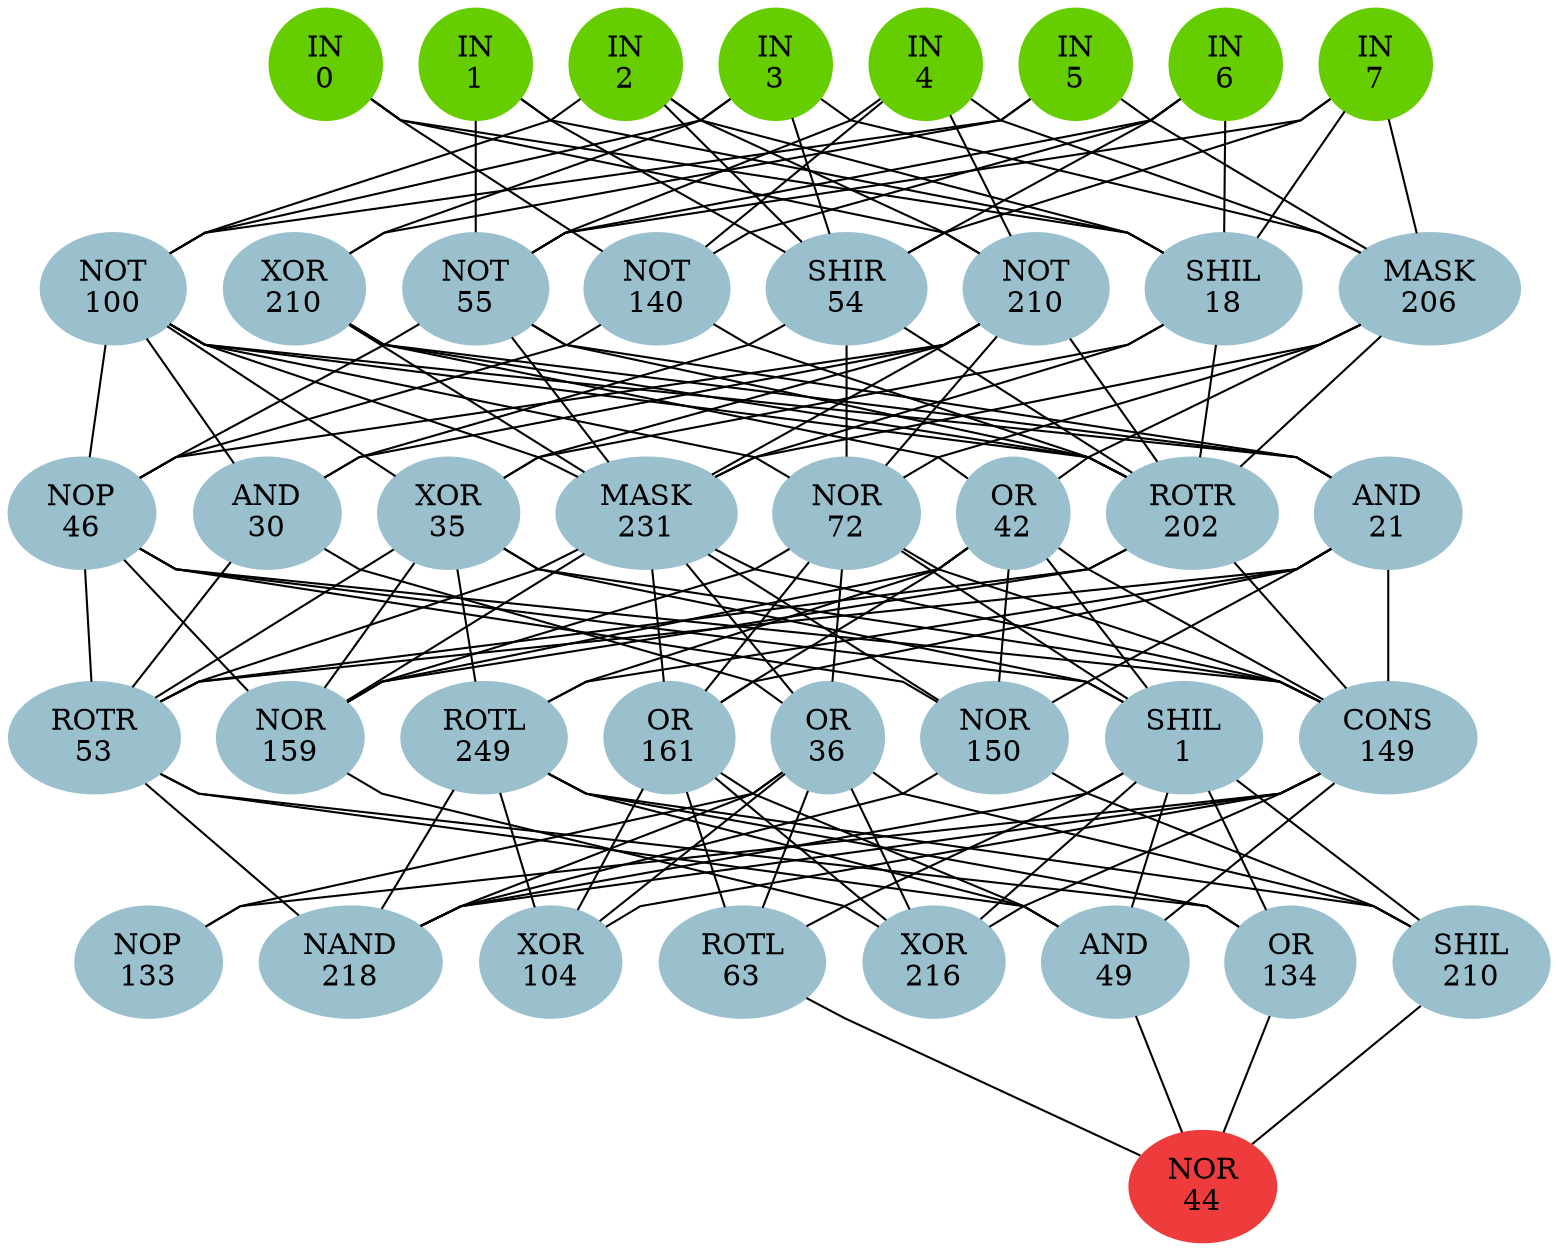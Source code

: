 graph EACircuit {
rankdir=BT;
ranksep=0.75;
ordering=out;
splines=polyline;
node [style=filled, color=lightblue2];

{ rank=same;
node [color=chartreuse3];
"-1_0"[label="IN\n0"];
node [color=chartreuse3];
"-1_1"[label="IN\n1"];
node [color=chartreuse3];
"-1_2"[label="IN\n2"];
node [color=chartreuse3];
"-1_3"[label="IN\n3"];
node [color=chartreuse3];
"-1_4"[label="IN\n4"];
node [color=chartreuse3];
"-1_5"[label="IN\n5"];
node [color=chartreuse3];
"-1_6"[label="IN\n6"];
node [color=chartreuse3];
"-1_7"[label="IN\n7"];
}
{ rank=same;
node [color=lightblue3];
"0_0"[label="NOT\n100"];
node [color=lightblue3];
"0_1"[label="XOR\n210"];
node [color=lightblue3];
"0_2"[label="NOT\n55"];
node [color=lightblue3];
"0_3"[label="NOT\n140"];
node [color=lightblue3];
"0_4"[label="SHIR\n54"];
node [color=lightblue3];
"0_5"[label="NOT\n210"];
node [color=lightblue3];
"0_6"[label="SHIL\n18"];
node [color=lightblue3];
"0_7"[label="MASK\n206"];
}
{ rank=same;
node [color=lightblue3];
"1_0"[label="NOP\n46"];
node [color=lightblue3];
"1_1"[label="AND\n30"];
node [color=lightblue3];
"1_2"[label="XOR\n35"];
node [color=lightblue3];
"1_3"[label="MASK\n231"];
node [color=lightblue3];
"1_4"[label="NOR\n72"];
node [color=lightblue3];
"1_5"[label="OR\n42"];
node [color=lightblue3];
"1_6"[label="ROTR\n202"];
node [color=lightblue3];
"1_7"[label="AND\n21"];
}
{ rank=same;
node [color=lightblue3];
"2_0"[label="ROTR\n53"];
node [color=lightblue3];
"2_1"[label="NOR\n159"];
node [color=lightblue3];
"2_2"[label="ROTL\n249"];
node [color=lightblue3];
"2_3"[label="OR\n161"];
node [color=lightblue3];
"2_4"[label="OR\n36"];
node [color=lightblue3];
"2_5"[label="NOR\n150"];
node [color=lightblue3];
"2_6"[label="SHIL\n1"];
node [color=lightblue3];
"2_7"[label="CONS\n149"];
}
{ rank=same;
node [color=lightblue3];
"3_0"[label="NOP\n133"];
node [color=lightblue3];
"3_1"[label="NAND\n218"];
node [color=lightblue3];
"3_2"[label="XOR\n104"];
node [color=lightblue3];
"3_3"[label="ROTL\n63"];
node [color=lightblue3];
"3_4"[label="XOR\n216"];
node [color=lightblue3];
"3_5"[label="AND\n49"];
node [color=lightblue3];
"3_6"[label="OR\n134"];
node [color=lightblue3];
"3_7"[label="SHIL\n210"];
}
{ rank=same;
node [color=brown2];
"4_0"[label="NOR\n44"];
}
edge[style=invis];
"-1_0" -- "-1_1" -- "-1_2" -- "-1_3" -- "-1_4" -- "-1_5" -- "-1_6" -- "-1_7";
"0_0" -- "0_1" -- "0_2" -- "0_3" -- "0_4" -- "0_5" -- "0_6" -- "0_7";
"1_0" -- "1_1" -- "1_2" -- "1_3" -- "1_4" -- "1_5" -- "1_6" -- "1_7";
"2_0" -- "2_1" -- "2_2" -- "2_3" -- "2_4" -- "2_5" -- "2_6" -- "2_7";
"3_0" -- "3_1" -- "3_2" -- "3_3" -- "3_4" -- "3_5" -- "3_6" -- "3_7";
"4_0" -- "4_0";
edge[style=solid];
"0_0" -- "-1_2";
"0_0" -- "-1_3";
"0_0" -- "-1_5";
"0_1" -- "-1_3";
"0_1" -- "-1_5";
"0_2" -- "-1_1";
"0_2" -- "-1_4";
"0_2" -- "-1_6";
"0_2" -- "-1_7";
"0_3" -- "-1_0";
"0_3" -- "-1_4";
"0_3" -- "-1_6";
"0_4" -- "-1_1";
"0_4" -- "-1_2";
"0_4" -- "-1_3";
"0_4" -- "-1_6";
"0_4" -- "-1_7";
"0_5" -- "-1_0";
"0_5" -- "-1_2";
"0_5" -- "-1_4";
"0_6" -- "-1_0";
"0_6" -- "-1_1";
"0_6" -- "-1_2";
"0_6" -- "-1_6";
"0_6" -- "-1_7";
"0_7" -- "-1_3";
"0_7" -- "-1_4";
"0_7" -- "-1_5";
"0_7" -- "-1_7";
"1_0" -- "0_0";
"1_0" -- "0_2";
"1_0" -- "0_3";
"1_0" -- "0_5";
"1_1" -- "0_0";
"1_1" -- "0_4";
"1_1" -- "0_5";
"1_2" -- "0_0";
"1_2" -- "0_5";
"1_2" -- "0_6";
"1_3" -- "0_0";
"1_3" -- "0_1";
"1_3" -- "0_2";
"1_3" -- "0_5";
"1_3" -- "0_6";
"1_3" -- "0_7";
"1_4" -- "0_0";
"1_4" -- "0_4";
"1_4" -- "0_5";
"1_4" -- "0_7";
"1_5" -- "0_1";
"1_5" -- "0_7";
"1_6" -- "0_0";
"1_6" -- "0_1";
"1_6" -- "0_2";
"1_6" -- "0_3";
"1_6" -- "0_4";
"1_6" -- "0_5";
"1_6" -- "0_6";
"1_6" -- "0_7";
"1_7" -- "0_0";
"1_7" -- "0_1";
"1_7" -- "0_2";
"2_0" -- "1_0";
"2_0" -- "1_1";
"2_0" -- "1_2";
"2_0" -- "1_3";
"2_0" -- "1_6";
"2_0" -- "1_7";
"2_1" -- "1_0";
"2_1" -- "1_2";
"2_1" -- "1_3";
"2_1" -- "1_4";
"2_1" -- "1_5";
"2_1" -- "1_6";
"2_2" -- "1_2";
"2_2" -- "1_5";
"2_2" -- "1_7";
"2_3" -- "1_3";
"2_3" -- "1_4";
"2_3" -- "1_5";
"2_3" -- "1_7";
"2_4" -- "1_1";
"2_4" -- "1_3";
"2_4" -- "1_4";
"2_5" -- "1_0";
"2_5" -- "1_3";
"2_5" -- "1_5";
"2_5" -- "1_7";
"2_6" -- "1_0";
"2_6" -- "1_2";
"2_6" -- "1_4";
"2_6" -- "1_5";
"2_7" -- "1_0";
"2_7" -- "1_2";
"2_7" -- "1_3";
"2_7" -- "1_4";
"2_7" -- "1_5";
"2_7" -- "1_6";
"2_7" -- "1_7";
"3_0" -- "2_4";
"3_0" -- "2_7";
"3_1" -- "2_0";
"3_1" -- "2_2";
"3_1" -- "2_4";
"3_1" -- "2_5";
"3_1" -- "2_6";
"3_1" -- "2_7";
"3_2" -- "2_2";
"3_2" -- "2_3";
"3_2" -- "2_4";
"3_2" -- "2_7";
"3_3" -- "2_3";
"3_3" -- "2_4";
"3_3" -- "2_6";
"3_4" -- "2_1";
"3_4" -- "2_3";
"3_4" -- "2_4";
"3_4" -- "2_6";
"3_4" -- "2_7";
"3_5" -- "2_0";
"3_5" -- "2_2";
"3_5" -- "2_3";
"3_5" -- "2_6";
"3_5" -- "2_7";
"3_6" -- "2_0";
"3_6" -- "2_2";
"3_6" -- "2_6";
"3_7" -- "2_2";
"3_7" -- "2_4";
"3_7" -- "2_5";
"3_7" -- "2_6";
"4_0" -- "3_3";
"4_0" -- "3_5";
"4_0" -- "3_6";
"4_0" -- "3_7";
}